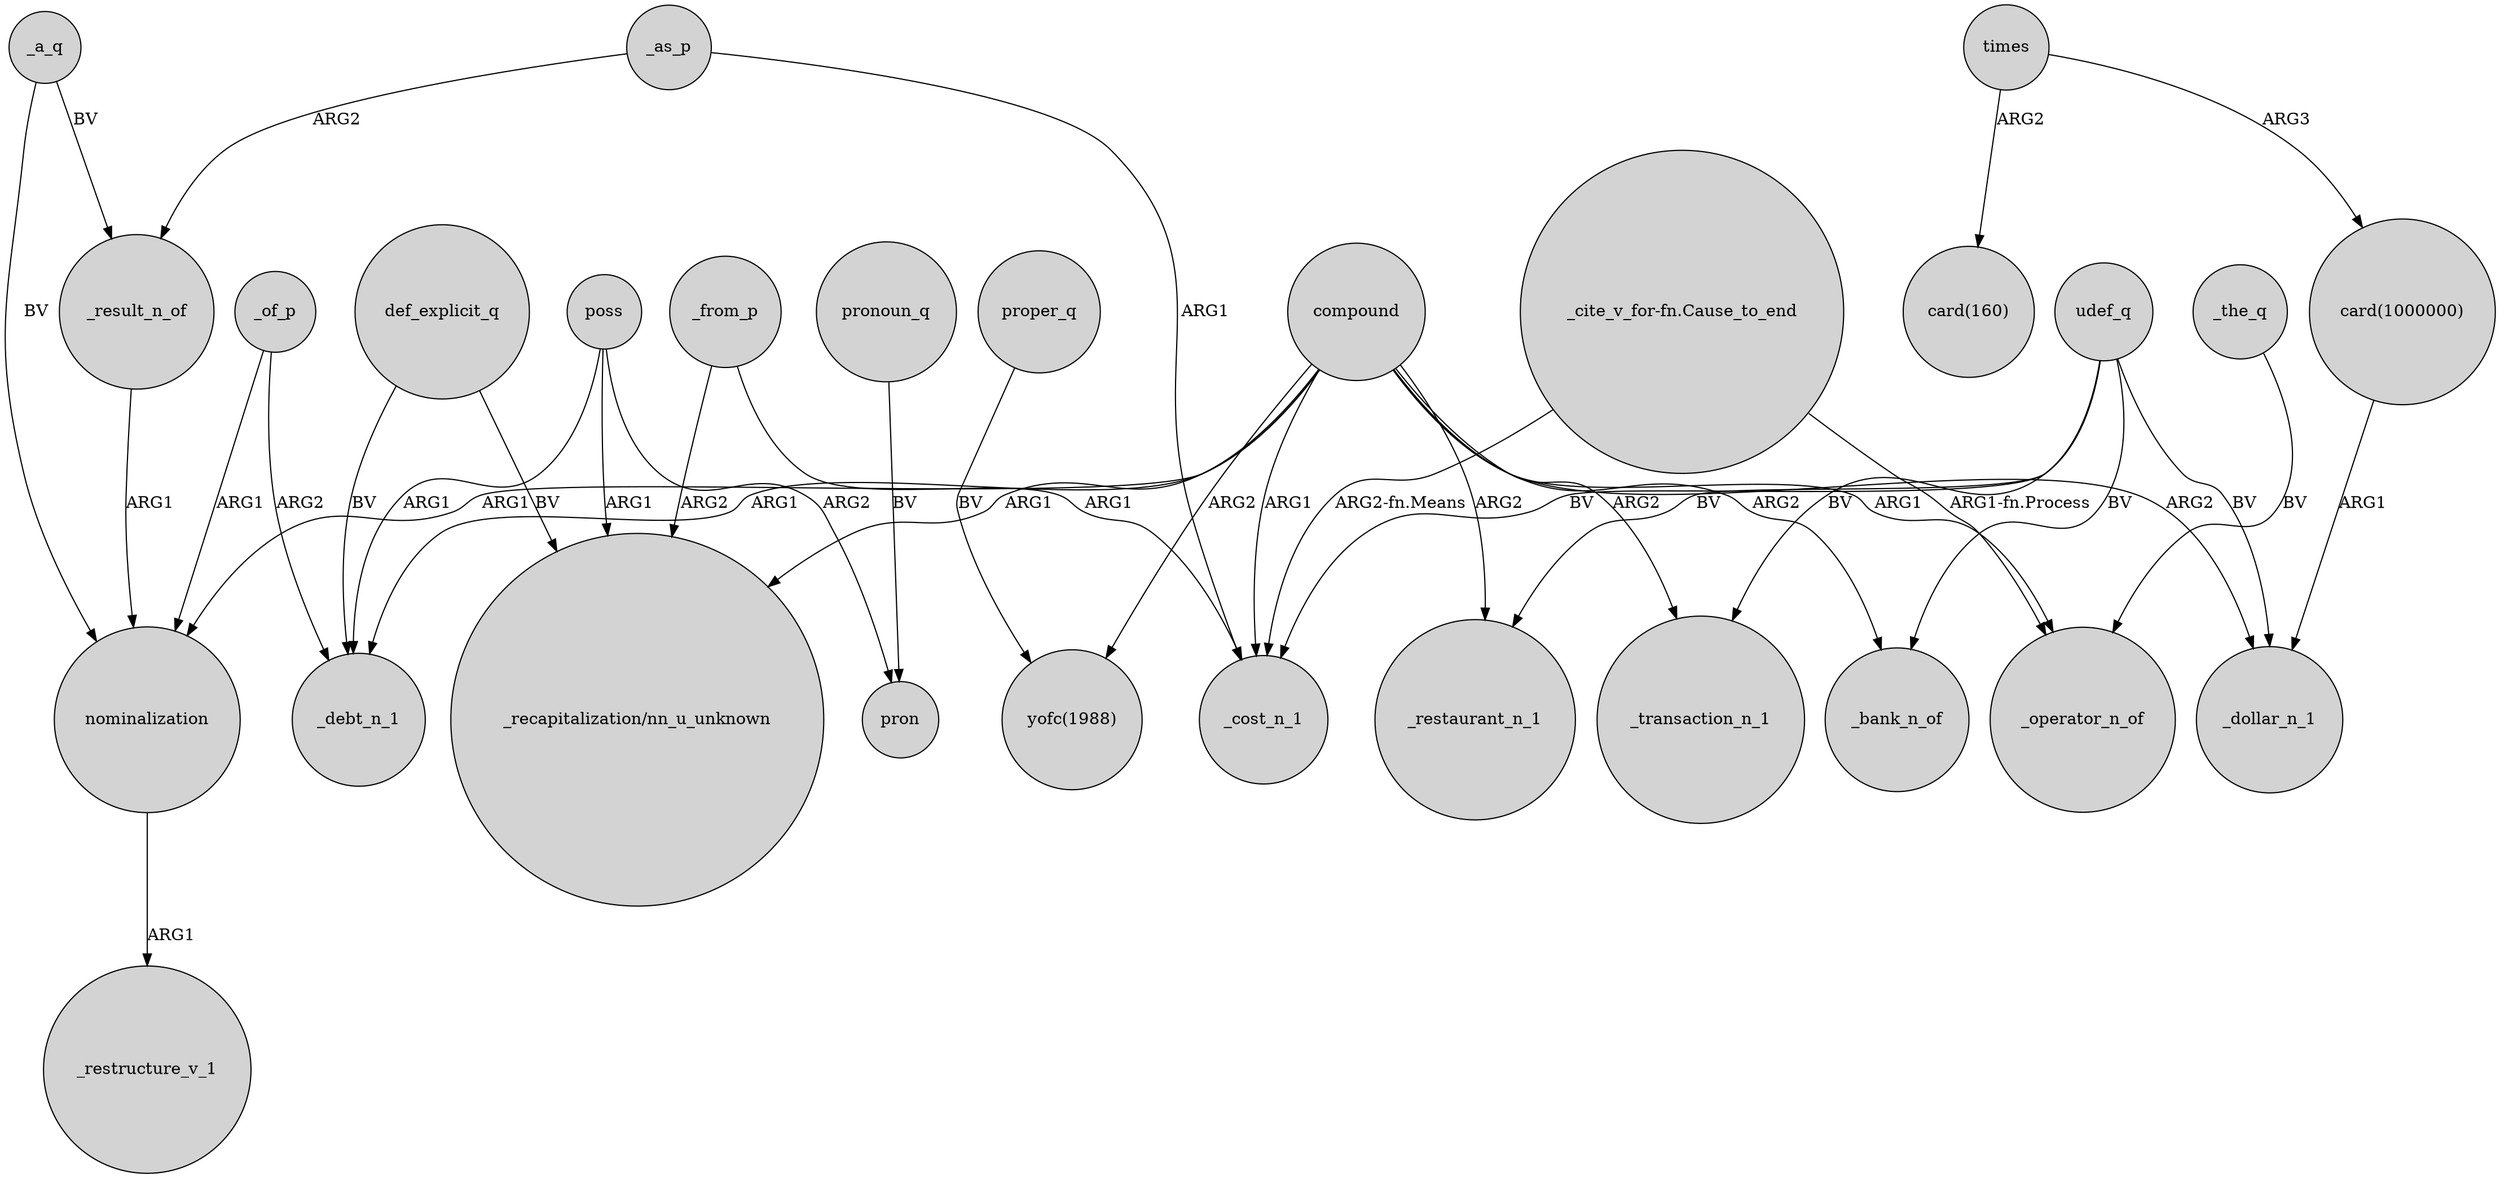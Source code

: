 digraph {
	node [shape=circle style=filled]
	_of_p -> _debt_n_1 [label=ARG2]
	_from_p -> _cost_n_1 [label=ARG1]
	_a_q -> nominalization [label=BV]
	times -> "card(160)" [label=ARG2]
	_of_p -> nominalization [label=ARG1]
	_as_p -> _cost_n_1 [label=ARG1]
	poss -> _debt_n_1 [label=ARG1]
	poss -> "_recapitalization/nn_u_unknown" [label=ARG1]
	_the_q -> _operator_n_of [label=BV]
	compound -> "yofc(1988)" [label=ARG2]
	times -> "card(1000000)" [label=ARG3]
	def_explicit_q -> _debt_n_1 [label=BV]
	"_cite_v_for-fn.Cause_to_end" -> _operator_n_of [label="ARG1-fn.Process"]
	"_cite_v_for-fn.Cause_to_end" -> _cost_n_1 [label="ARG2-fn.Means"]
	udef_q -> _bank_n_of [label=BV]
	compound -> _dollar_n_1 [label=ARG2]
	_from_p -> "_recapitalization/nn_u_unknown" [label=ARG2]
	pronoun_q -> pron [label=BV]
	compound -> nominalization [label=ARG1]
	_as_p -> _result_n_of [label=ARG2]
	poss -> pron [label=ARG2]
	udef_q -> _restaurant_n_1 [label=BV]
	_result_n_of -> nominalization [label=ARG1]
	nominalization -> _restructure_v_1 [label=ARG1]
	compound -> _transaction_n_1 [label=ARG2]
	udef_q -> _dollar_n_1 [label=BV]
	"card(1000000)" -> _dollar_n_1 [label=ARG1]
	udef_q -> _transaction_n_1 [label=BV]
	proper_q -> "yofc(1988)" [label=BV]
	_a_q -> _result_n_of [label=BV]
	def_explicit_q -> "_recapitalization/nn_u_unknown" [label=BV]
	compound -> _restaurant_n_1 [label=ARG2]
	compound -> _cost_n_1 [label=ARG1]
	compound -> _debt_n_1 [label=ARG1]
	compound -> _operator_n_of [label=ARG1]
	compound -> _bank_n_of [label=ARG2]
	compound -> "_recapitalization/nn_u_unknown" [label=ARG1]
	udef_q -> _cost_n_1 [label=BV]
}
